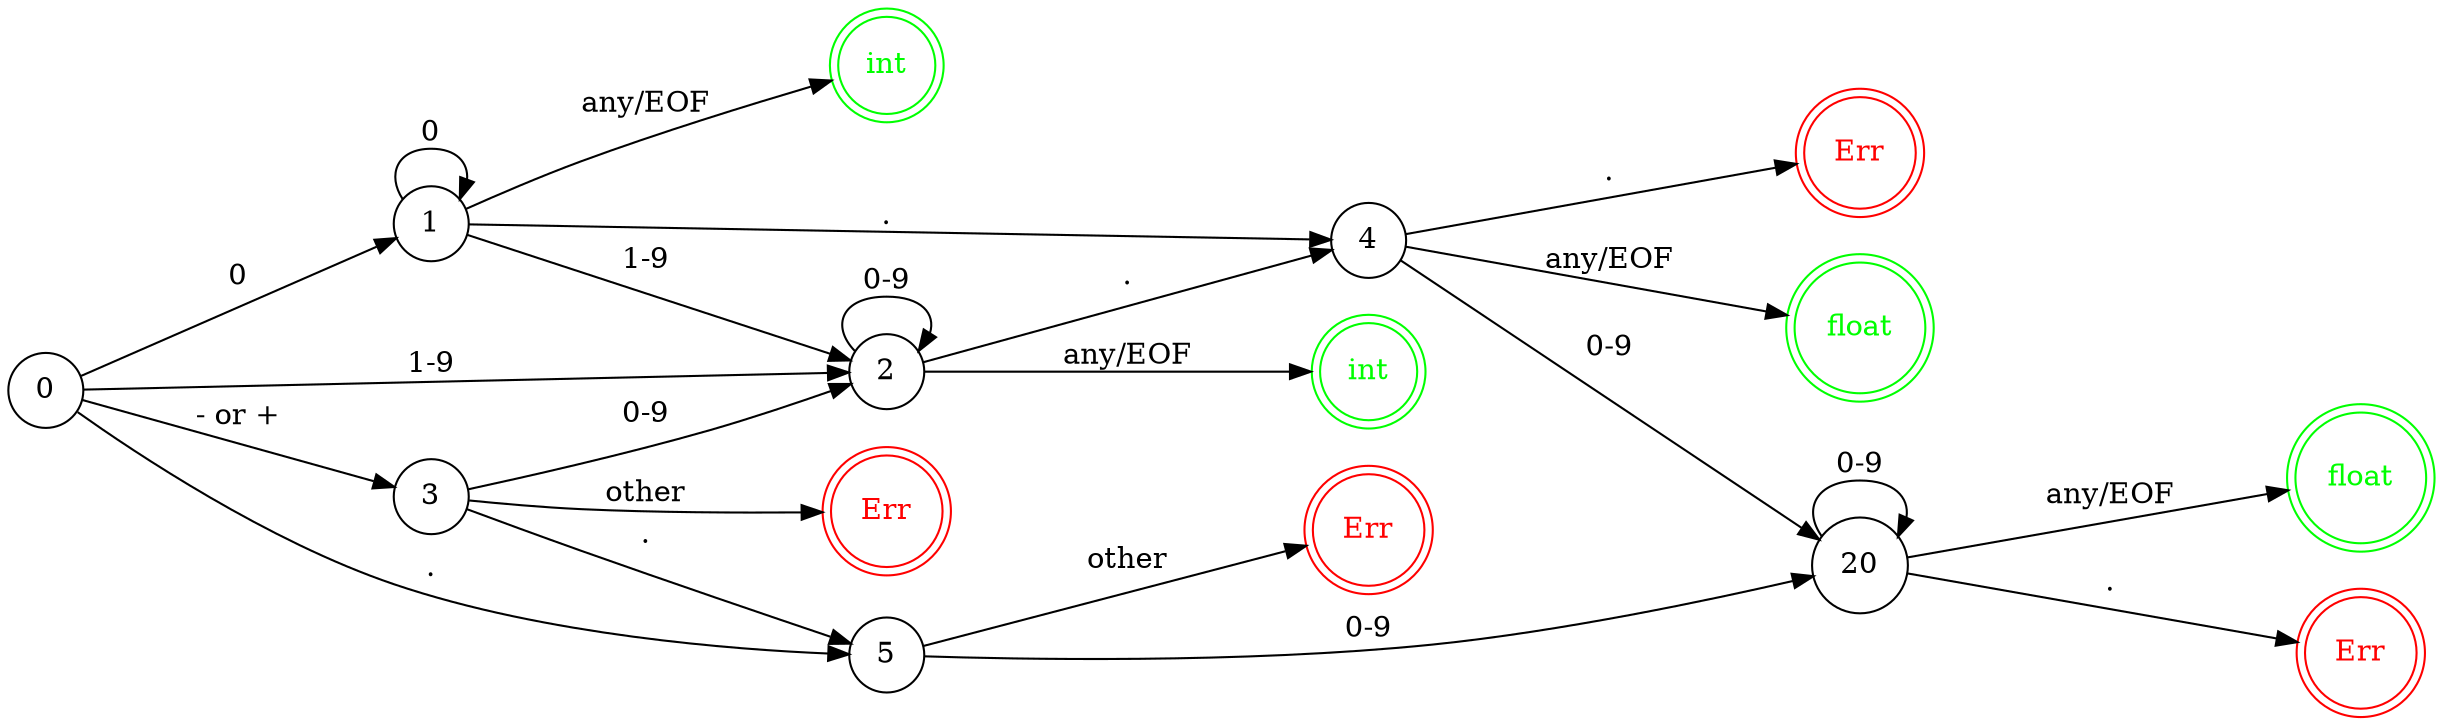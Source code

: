digraph G {

  rankdir=LR;
  #splines=line;
  ranksep=1.5
  node [shape=circle]

  end1,end2, end3, end4[shape=doublecircle, label="int", color=green, fontcolor=green]
  end3, end4[label="float"]
  error,error1,error2,error3[shape=doublecircle, label="Err", color=red, fontcolor=red]

  0->1[label="0"]

  1->1[label="0"]
  1->2[label="1-9"]
  2->2[label="0-9"]
  1->4[label="."]
  0->2[label="1-9"]
  0->3[label="- or +"]
  3->2[label="0-9"]
  3->error3[label="other"]
  3->5[label="."]
  0->5[label="."]
  5->20[label="0-9"]
  5->error1[label="other"]
  4->20[label="0-9"]
  2->4[label="."]
  20 -> 20[label="0-9"]



  1->end1[label="any/EOF"]
  2->end2[label="any/EOF"]
  4->error[label="."]
  4->end3[label="any/EOF"]
  20->end4[label="any/EOF"]
  20->error2[label="."]

}
